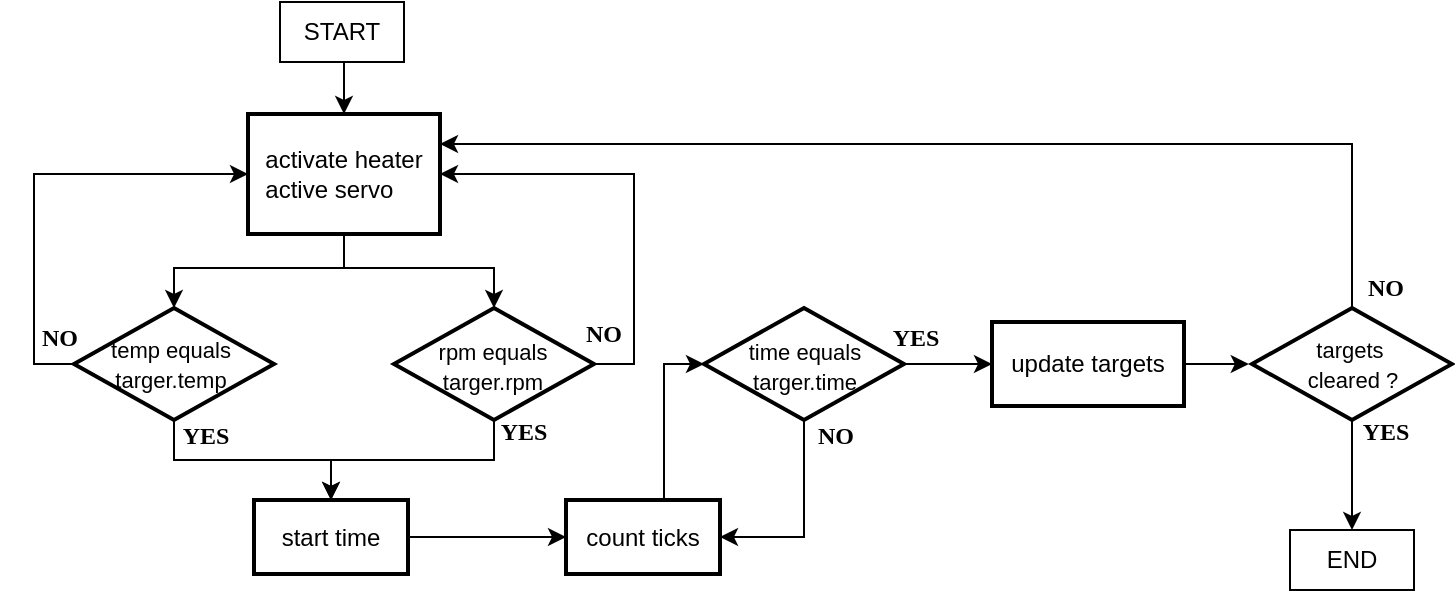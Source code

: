 <mxfile version="24.8.3">
  <diagram name="Página-1" id="VnEHIEAj9xrQ_NyMmkGa">
    <mxGraphModel dx="1050" dy="574" grid="0" gridSize="10" guides="1" tooltips="1" connect="1" arrows="1" fold="1" page="1" pageScale="1" pageWidth="827" pageHeight="1169" math="0" shadow="0">
      <root>
        <mxCell id="0" />
        <mxCell id="1" parent="0" />
        <mxCell id="OaBscflGjXsnNaikYzwb-1" value="" style="rounded=0;whiteSpace=wrap;html=1;" vertex="1" parent="1">
          <mxGeometry x="156" y="85" width="62" height="30" as="geometry" />
        </mxCell>
        <mxCell id="OaBscflGjXsnNaikYzwb-13" style="edgeStyle=orthogonalEdgeStyle;rounded=0;orthogonalLoop=1;jettySize=auto;html=1;exitX=0.5;exitY=1;exitDx=0;exitDy=0;entryX=0.5;entryY=0;entryDx=0;entryDy=0;" edge="1" parent="1" source="OaBscflGjXsnNaikYzwb-2" target="OaBscflGjXsnNaikYzwb-3">
          <mxGeometry relative="1" as="geometry">
            <Array as="points">
              <mxPoint x="188" y="218" />
              <mxPoint x="103" y="218" />
            </Array>
          </mxGeometry>
        </mxCell>
        <mxCell id="OaBscflGjXsnNaikYzwb-14" style="edgeStyle=orthogonalEdgeStyle;rounded=0;orthogonalLoop=1;jettySize=auto;html=1;entryX=0.5;entryY=0;entryDx=0;entryDy=0;" edge="1" parent="1" source="OaBscflGjXsnNaikYzwb-2" target="OaBscflGjXsnNaikYzwb-4">
          <mxGeometry relative="1" as="geometry">
            <Array as="points">
              <mxPoint x="188" y="218" />
              <mxPoint x="263" y="218" />
            </Array>
          </mxGeometry>
        </mxCell>
        <mxCell id="OaBscflGjXsnNaikYzwb-2" value="&lt;span style=&quot;text-align: left;&quot;&gt;activate heater&lt;/span&gt;&lt;div style=&quot;text-align: left;&quot;&gt;&lt;span style=&quot;background-color: initial;&quot;&gt;active servo&lt;/span&gt;&lt;/div&gt;" style="rounded=0;whiteSpace=wrap;html=1;strokeWidth=2;" vertex="1" parent="1">
          <mxGeometry x="140" y="141" width="96" height="60" as="geometry" />
        </mxCell>
        <mxCell id="OaBscflGjXsnNaikYzwb-22" style="edgeStyle=orthogonalEdgeStyle;rounded=0;orthogonalLoop=1;jettySize=auto;html=1;exitX=0.5;exitY=1;exitDx=0;exitDy=0;entryX=0.5;entryY=0;entryDx=0;entryDy=0;" edge="1" parent="1" source="OaBscflGjXsnNaikYzwb-3" target="OaBscflGjXsnNaikYzwb-21">
          <mxGeometry relative="1" as="geometry" />
        </mxCell>
        <mxCell id="OaBscflGjXsnNaikYzwb-27" style="edgeStyle=orthogonalEdgeStyle;rounded=0;orthogonalLoop=1;jettySize=auto;html=1;exitX=0;exitY=0.5;exitDx=0;exitDy=0;entryX=0;entryY=0.5;entryDx=0;entryDy=0;" edge="1" parent="1" source="OaBscflGjXsnNaikYzwb-3" target="OaBscflGjXsnNaikYzwb-2">
          <mxGeometry relative="1" as="geometry" />
        </mxCell>
        <mxCell id="OaBscflGjXsnNaikYzwb-3" value="" style="rhombus;whiteSpace=wrap;html=1;strokeWidth=2;" vertex="1" parent="1">
          <mxGeometry x="53" y="238" width="100" height="56" as="geometry" />
        </mxCell>
        <mxCell id="OaBscflGjXsnNaikYzwb-23" style="edgeStyle=orthogonalEdgeStyle;rounded=0;orthogonalLoop=1;jettySize=auto;html=1;exitX=0.5;exitY=1;exitDx=0;exitDy=0;entryX=0.5;entryY=0;entryDx=0;entryDy=0;" edge="1" parent="1" source="OaBscflGjXsnNaikYzwb-4" target="OaBscflGjXsnNaikYzwb-21">
          <mxGeometry relative="1" as="geometry" />
        </mxCell>
        <mxCell id="OaBscflGjXsnNaikYzwb-26" style="edgeStyle=orthogonalEdgeStyle;rounded=0;orthogonalLoop=1;jettySize=auto;html=1;exitX=1;exitY=0.5;exitDx=0;exitDy=0;entryX=1;entryY=0.5;entryDx=0;entryDy=0;" edge="1" parent="1" source="OaBscflGjXsnNaikYzwb-4" target="OaBscflGjXsnNaikYzwb-2">
          <mxGeometry relative="1" as="geometry">
            <mxPoint x="205" y="195" as="targetPoint" />
            <Array as="points">
              <mxPoint x="333" y="266" />
              <mxPoint x="333" y="171" />
            </Array>
          </mxGeometry>
        </mxCell>
        <mxCell id="OaBscflGjXsnNaikYzwb-4" value="" style="rhombus;whiteSpace=wrap;html=1;strokeWidth=2;" vertex="1" parent="1">
          <mxGeometry x="213" y="238" width="100" height="56" as="geometry" />
        </mxCell>
        <mxCell id="OaBscflGjXsnNaikYzwb-19" style="edgeStyle=orthogonalEdgeStyle;rounded=0;orthogonalLoop=1;jettySize=auto;html=1;entryX=0.5;entryY=0;entryDx=0;entryDy=0;" edge="1" parent="1" source="OaBscflGjXsnNaikYzwb-5" target="OaBscflGjXsnNaikYzwb-9">
          <mxGeometry relative="1" as="geometry" />
        </mxCell>
        <mxCell id="OaBscflGjXsnNaikYzwb-38" style="edgeStyle=orthogonalEdgeStyle;rounded=0;orthogonalLoop=1;jettySize=auto;html=1;exitX=0.5;exitY=0;exitDx=0;exitDy=0;entryX=1;entryY=0.25;entryDx=0;entryDy=0;" edge="1" parent="1" source="OaBscflGjXsnNaikYzwb-5" target="OaBscflGjXsnNaikYzwb-2">
          <mxGeometry relative="1" as="geometry" />
        </mxCell>
        <mxCell id="OaBscflGjXsnNaikYzwb-5" value="" style="rhombus;whiteSpace=wrap;html=1;strokeWidth=2;" vertex="1" parent="1">
          <mxGeometry x="642" y="238" width="100" height="56" as="geometry" />
        </mxCell>
        <mxCell id="OaBscflGjXsnNaikYzwb-32" style="edgeStyle=orthogonalEdgeStyle;rounded=0;orthogonalLoop=1;jettySize=auto;html=1;exitX=0.5;exitY=1;exitDx=0;exitDy=0;entryX=1;entryY=0.5;entryDx=0;entryDy=0;" edge="1" parent="1" source="OaBscflGjXsnNaikYzwb-6" target="OaBscflGjXsnNaikYzwb-24">
          <mxGeometry relative="1" as="geometry" />
        </mxCell>
        <mxCell id="OaBscflGjXsnNaikYzwb-35" style="edgeStyle=orthogonalEdgeStyle;rounded=0;orthogonalLoop=1;jettySize=auto;html=1;entryX=0;entryY=0.5;entryDx=0;entryDy=0;" edge="1" parent="1" source="OaBscflGjXsnNaikYzwb-6" target="OaBscflGjXsnNaikYzwb-34">
          <mxGeometry relative="1" as="geometry" />
        </mxCell>
        <mxCell id="OaBscflGjXsnNaikYzwb-6" value="" style="rhombus;whiteSpace=wrap;html=1;strokeWidth=2;" vertex="1" parent="1">
          <mxGeometry x="368" y="238" width="100" height="56" as="geometry" />
        </mxCell>
        <mxCell id="OaBscflGjXsnNaikYzwb-7" value="" style="rounded=0;whiteSpace=wrap;html=1;" vertex="1" parent="1">
          <mxGeometry x="661" y="349" width="62" height="30" as="geometry" />
        </mxCell>
        <mxCell id="OaBscflGjXsnNaikYzwb-10" style="edgeStyle=orthogonalEdgeStyle;rounded=0;orthogonalLoop=1;jettySize=auto;html=1;exitX=0.5;exitY=1;exitDx=0;exitDy=0;entryX=0.5;entryY=0;entryDx=0;entryDy=0;" edge="1" parent="1" source="OaBscflGjXsnNaikYzwb-8" target="OaBscflGjXsnNaikYzwb-2">
          <mxGeometry relative="1" as="geometry" />
        </mxCell>
        <mxCell id="OaBscflGjXsnNaikYzwb-8" value="START" style="text;html=1;align=center;verticalAlign=middle;whiteSpace=wrap;rounded=0;" vertex="1" parent="1">
          <mxGeometry x="157" y="85" width="60" height="30" as="geometry" />
        </mxCell>
        <mxCell id="OaBscflGjXsnNaikYzwb-9" value="END" style="text;html=1;align=center;verticalAlign=middle;whiteSpace=wrap;rounded=0;" vertex="1" parent="1">
          <mxGeometry x="662" y="349" width="60" height="30" as="geometry" />
        </mxCell>
        <mxCell id="OaBscflGjXsnNaikYzwb-15" value="&lt;font style=&quot;font-size: 11px;&quot;&gt;temp equals targer.temp&lt;/font&gt;" style="text;html=1;align=center;verticalAlign=middle;whiteSpace=wrap;rounded=0;" vertex="1" parent="1">
          <mxGeometry x="63" y="252" width="77" height="28" as="geometry" />
        </mxCell>
        <mxCell id="OaBscflGjXsnNaikYzwb-16" value="&lt;font style=&quot;font-size: 11px;&quot;&gt;rpm equals targer.rpm&lt;/font&gt;" style="text;html=1;align=center;verticalAlign=middle;whiteSpace=wrap;rounded=0;" vertex="1" parent="1">
          <mxGeometry x="224" y="253" width="77" height="28" as="geometry" />
        </mxCell>
        <mxCell id="OaBscflGjXsnNaikYzwb-17" value="&lt;font style=&quot;font-size: 11px;&quot;&gt;time equals targer.time&lt;/font&gt;" style="text;html=1;align=center;verticalAlign=middle;whiteSpace=wrap;rounded=0;" vertex="1" parent="1">
          <mxGeometry x="379.5" y="253" width="77" height="28" as="geometry" />
        </mxCell>
        <mxCell id="OaBscflGjXsnNaikYzwb-18" value="&lt;font style=&quot;font-size: 11px;&quot;&gt;targets&amp;nbsp;&lt;/font&gt;&lt;div&gt;&lt;font style=&quot;font-size: 11px;&quot;&gt;cleared ?&lt;/font&gt;&lt;/div&gt;" style="text;html=1;align=center;verticalAlign=middle;whiteSpace=wrap;rounded=0;" vertex="1" parent="1">
          <mxGeometry x="653.5" y="252" width="77" height="28" as="geometry" />
        </mxCell>
        <mxCell id="OaBscflGjXsnNaikYzwb-25" style="edgeStyle=orthogonalEdgeStyle;rounded=0;orthogonalLoop=1;jettySize=auto;html=1;entryX=0;entryY=0.5;entryDx=0;entryDy=0;" edge="1" parent="1" source="OaBscflGjXsnNaikYzwb-21" target="OaBscflGjXsnNaikYzwb-24">
          <mxGeometry relative="1" as="geometry" />
        </mxCell>
        <mxCell id="OaBscflGjXsnNaikYzwb-21" value="start time" style="rounded=0;whiteSpace=wrap;html=1;strokeWidth=2;" vertex="1" parent="1">
          <mxGeometry x="143" y="334" width="77" height="37" as="geometry" />
        </mxCell>
        <mxCell id="OaBscflGjXsnNaikYzwb-41" style="edgeStyle=orthogonalEdgeStyle;rounded=0;orthogonalLoop=1;jettySize=auto;html=1;exitX=0.5;exitY=0;exitDx=0;exitDy=0;entryX=0;entryY=0.5;entryDx=0;entryDy=0;" edge="1" parent="1" source="OaBscflGjXsnNaikYzwb-24" target="OaBscflGjXsnNaikYzwb-6">
          <mxGeometry relative="1" as="geometry">
            <Array as="points">
              <mxPoint x="348" y="334" />
              <mxPoint x="348" y="266" />
            </Array>
          </mxGeometry>
        </mxCell>
        <mxCell id="OaBscflGjXsnNaikYzwb-24" value="count ticks" style="rounded=0;whiteSpace=wrap;html=1;strokeWidth=2;" vertex="1" parent="1">
          <mxGeometry x="299" y="334" width="77" height="37" as="geometry" />
        </mxCell>
        <mxCell id="OaBscflGjXsnNaikYzwb-28" value="&lt;font face=&quot;Times New Roman&quot;&gt;&lt;b&gt;YES&lt;/b&gt;&lt;/font&gt;" style="text;html=1;align=center;verticalAlign=middle;whiteSpace=wrap;rounded=0;" vertex="1" parent="1">
          <mxGeometry x="89" y="287" width="60" height="30" as="geometry" />
        </mxCell>
        <mxCell id="OaBscflGjXsnNaikYzwb-29" value="&lt;font face=&quot;Times New Roman&quot;&gt;&lt;b&gt;YES&lt;/b&gt;&lt;/font&gt;" style="text;html=1;align=center;verticalAlign=middle;whiteSpace=wrap;rounded=0;" vertex="1" parent="1">
          <mxGeometry x="248" y="285" width="60" height="30" as="geometry" />
        </mxCell>
        <mxCell id="OaBscflGjXsnNaikYzwb-30" value="&lt;font face=&quot;Times New Roman&quot;&gt;&lt;b&gt;NO&lt;/b&gt;&lt;/font&gt;" style="text;html=1;align=center;verticalAlign=middle;whiteSpace=wrap;rounded=0;" vertex="1" parent="1">
          <mxGeometry x="16" y="238" width="60" height="30" as="geometry" />
        </mxCell>
        <mxCell id="OaBscflGjXsnNaikYzwb-31" value="&lt;font face=&quot;Times New Roman&quot;&gt;&lt;b&gt;NO&lt;/b&gt;&lt;/font&gt;" style="text;html=1;align=center;verticalAlign=middle;whiteSpace=wrap;rounded=0;" vertex="1" parent="1">
          <mxGeometry x="288" y="236" width="60" height="30" as="geometry" />
        </mxCell>
        <mxCell id="OaBscflGjXsnNaikYzwb-33" value="&lt;font face=&quot;Times New Roman&quot;&gt;&lt;b&gt;NO&lt;/b&gt;&lt;/font&gt;" style="text;html=1;align=center;verticalAlign=middle;whiteSpace=wrap;rounded=0;" vertex="1" parent="1">
          <mxGeometry x="404" y="287" width="60" height="30" as="geometry" />
        </mxCell>
        <mxCell id="OaBscflGjXsnNaikYzwb-36" style="edgeStyle=orthogonalEdgeStyle;rounded=0;orthogonalLoop=1;jettySize=auto;html=1;exitX=1;exitY=0.5;exitDx=0;exitDy=0;" edge="1" parent="1" source="OaBscflGjXsnNaikYzwb-34">
          <mxGeometry relative="1" as="geometry">
            <mxPoint x="640.4" y="266" as="targetPoint" />
          </mxGeometry>
        </mxCell>
        <mxCell id="OaBscflGjXsnNaikYzwb-34" value="&lt;div style=&quot;text-align: left;&quot;&gt;update targets&lt;/div&gt;" style="rounded=0;whiteSpace=wrap;html=1;strokeWidth=2;" vertex="1" parent="1">
          <mxGeometry x="512" y="245" width="96" height="42" as="geometry" />
        </mxCell>
        <mxCell id="OaBscflGjXsnNaikYzwb-37" value="&lt;font face=&quot;Times New Roman&quot;&gt;&lt;b&gt;YES&lt;/b&gt;&lt;/font&gt;" style="text;html=1;align=center;verticalAlign=middle;whiteSpace=wrap;rounded=0;" vertex="1" parent="1">
          <mxGeometry x="679" y="285" width="60" height="30" as="geometry" />
        </mxCell>
        <mxCell id="OaBscflGjXsnNaikYzwb-39" value="&lt;font face=&quot;Times New Roman&quot;&gt;&lt;b&gt;NO&lt;/b&gt;&lt;/font&gt;" style="text;html=1;align=center;verticalAlign=middle;whiteSpace=wrap;rounded=0;" vertex="1" parent="1">
          <mxGeometry x="679" y="213" width="60" height="30" as="geometry" />
        </mxCell>
        <mxCell id="OaBscflGjXsnNaikYzwb-40" value="&lt;font face=&quot;Times New Roman&quot;&gt;&lt;b&gt;YES&lt;/b&gt;&lt;/font&gt;" style="text;html=1;align=center;verticalAlign=middle;whiteSpace=wrap;rounded=0;" vertex="1" parent="1">
          <mxGeometry x="444" y="238" width="60" height="30" as="geometry" />
        </mxCell>
      </root>
    </mxGraphModel>
  </diagram>
</mxfile>
